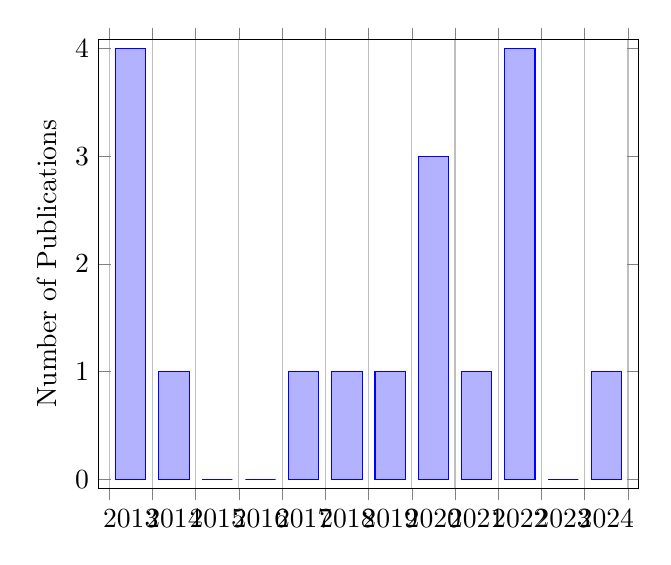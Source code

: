 \begin{tikzpicture}

\begin{axis}[
            x tick label style={
                /pgf/number format/1000 sep=},
            ylabel=Number of Publications,
            enlargelimits=0.02,
            legend style={at={(0.5,-0.1)},
            anchor=north,legend columns=-1},
            ybar interval=0.7,
        ]
        \addplot 
            coordinates {(2013, 4) (2014, 1) (2015, 0) (2016, 0) (2017, 1) (2018, 1) (2019, 1) (2020, 3) (2021, 1) (2022, 4) (2023, 0) (2024, 1) (2025, 0)};
        \end{axis}

\end{tikzpicture}